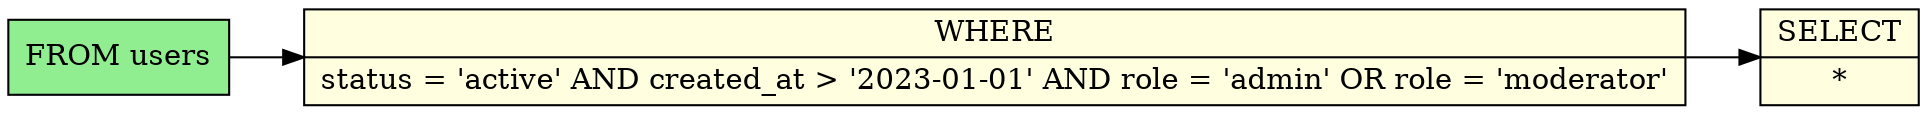 digraph schema_flow {
  rankdir=LR;
  node [shape=record];

  // Source tables
  node_0 [label="FROM users", style=filled, fillcolor=lightgreen];

  // Operations
  node_1 [label="WHERE|status = 'active' AND created_at \> '2023-01-01' AND role = 'admin' OR role = 'moderator'", style=filled, fillcolor=lightyellow];
  node_2 [label="SELECT|*", style=filled, fillcolor=lightyellow];

  // Data flow edges

  // JOIN operations with table info
  node_0 -> node_1;
  node_1 -> node_2;
}